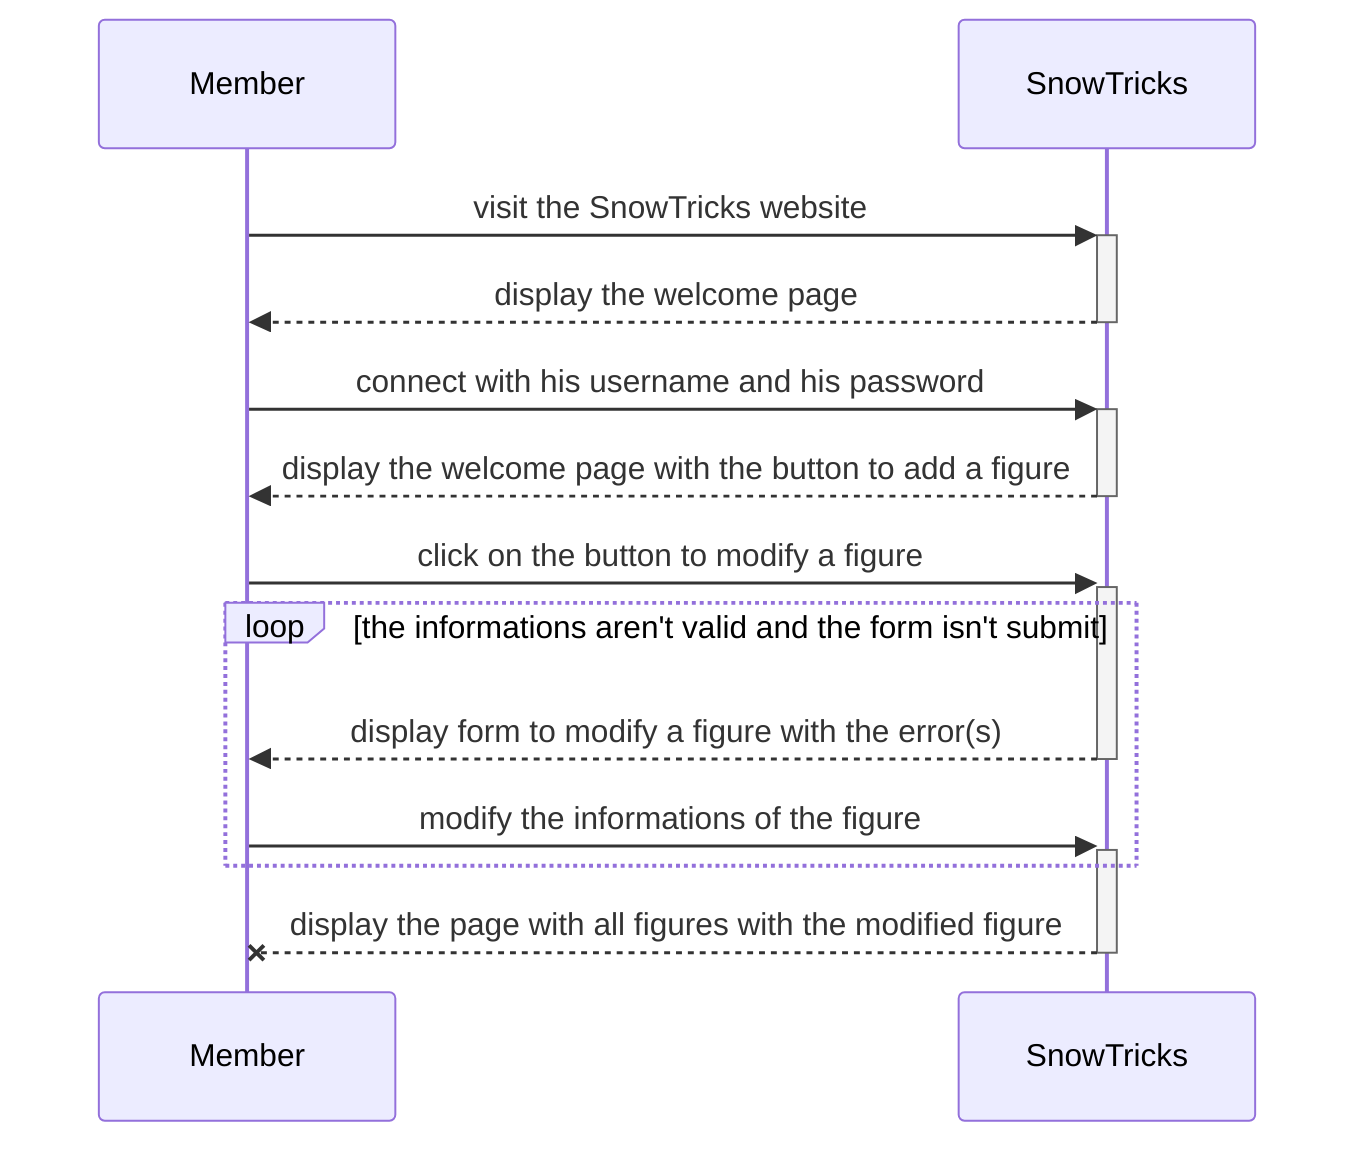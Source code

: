 sequenceDiagram
    Member->>+SnowTricks: visit the SnowTricks website
    SnowTricks-->>-Member: display the welcome page
    Member->>+SnowTricks: connect with his username and his password
    SnowTricks-->>-Member: display the welcome page with the button to add a figure
    Member->>+SnowTricks: click on the button to modify a figure
    loop the informations aren't valid and the form isn't submit
    SnowTricks-->>-Member: display form to modify a figure with the error(s)
    Member->>+SnowTricks: modify the informations of the figure
    end
    SnowTricks --x- Member: display the page with all figures with the modified figure